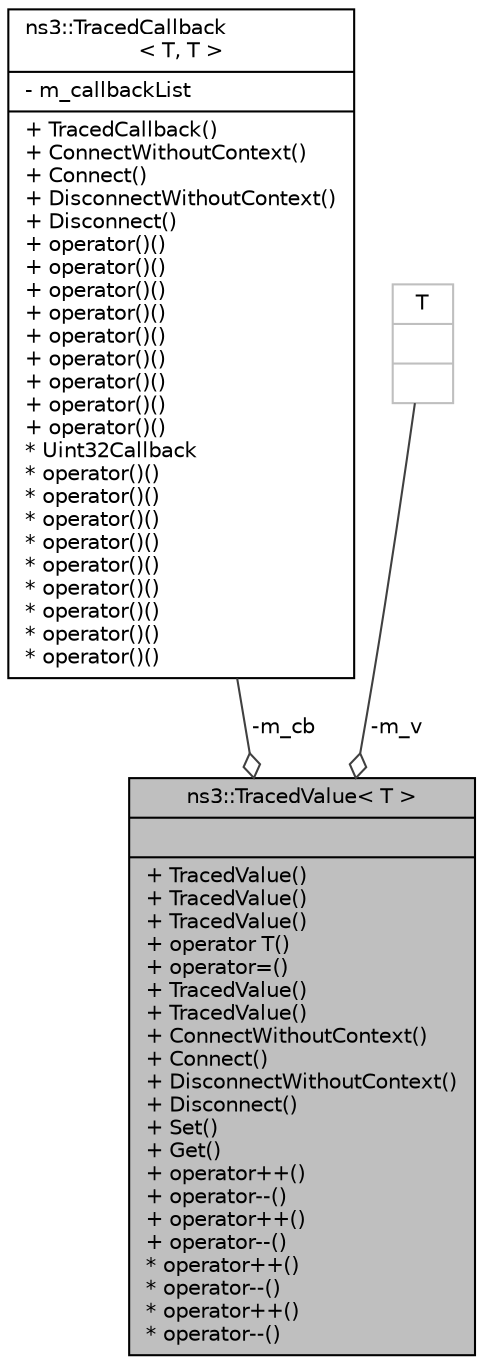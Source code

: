 digraph "ns3::TracedValue&lt; T &gt;"
{
  edge [fontname="Helvetica",fontsize="10",labelfontname="Helvetica",labelfontsize="10"];
  node [fontname="Helvetica",fontsize="10",shape=record];
  Node1 [label="{ns3::TracedValue\< T \>\n||+ TracedValue()\l+ TracedValue()\l+ TracedValue()\l+ operator T()\l+ operator=()\l+ TracedValue()\l+ TracedValue()\l+ ConnectWithoutContext()\l+ Connect()\l+ DisconnectWithoutContext()\l+ Disconnect()\l+ Set()\l+ Get()\l+ operator++()\l+ operator--()\l+ operator++()\l+ operator--()\l* operator++()\l* operator--()\l* operator++()\l* operator--()\l}",height=0.2,width=0.4,color="black", fillcolor="grey75", style="filled", fontcolor="black"];
  Node2 -> Node1 [color="grey25",fontsize="10",style="solid",label=" -m_cb" ,arrowhead="odiamond"];
  Node2 [label="{ns3::TracedCallback\l\< T, T \>\n|- m_callbackList\l|+ TracedCallback()\l+ ConnectWithoutContext()\l+ Connect()\l+ DisconnectWithoutContext()\l+ Disconnect()\l+ operator()()\l+ operator()()\l+ operator()()\l+ operator()()\l+ operator()()\l+ operator()()\l+ operator()()\l+ operator()()\l+ operator()()\l* Uint32Callback\l* operator()()\l* operator()()\l* operator()()\l* operator()()\l* operator()()\l* operator()()\l* operator()()\l* operator()()\l* operator()()\l}",height=0.2,width=0.4,color="black", fillcolor="white", style="filled",URL="$df/dec/classns3_1_1TracedCallback.html"];
  Node3 -> Node1 [color="grey25",fontsize="10",style="solid",label=" -m_v" ,arrowhead="odiamond"];
  Node3 [label="{T\n||}",height=0.2,width=0.4,color="grey75", fillcolor="white", style="filled"];
}
